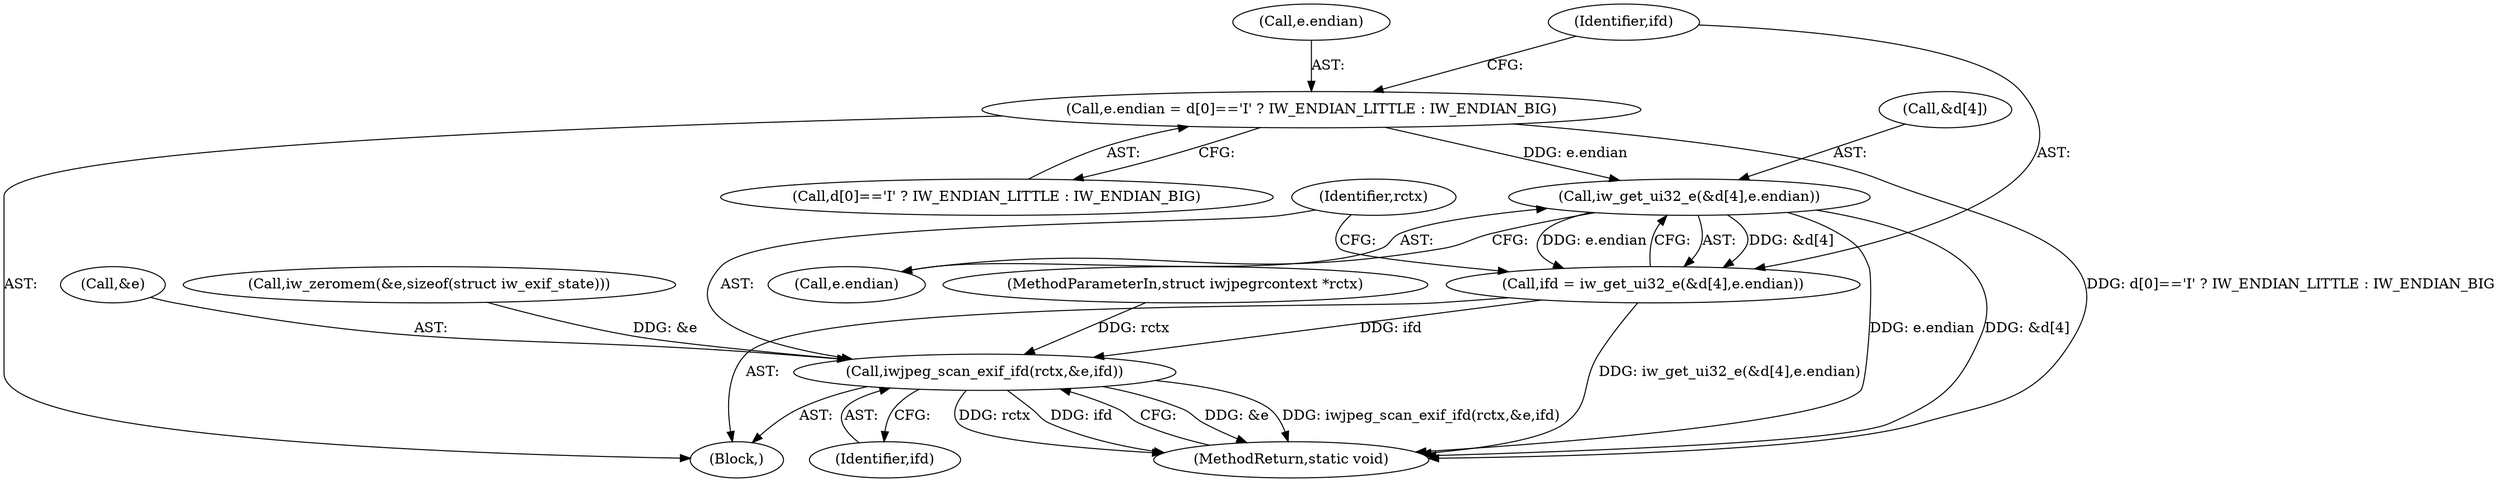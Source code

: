 digraph "0_imageworsener_b45cb1b665a14b0175b9cb1502ef7168e1fe0d5d_1@array" {
"1000141" [label="(Call,iw_get_ui32_e(&d[4],e.endian))"];
"1000127" [label="(Call,e.endian = d[0]=='I' ? IW_ENDIAN_LITTLE : IW_ENDIAN_BIG)"];
"1000139" [label="(Call,ifd = iw_get_ui32_e(&d[4],e.endian))"];
"1000149" [label="(Call,iwjpeg_scan_exif_ifd(rctx,&e,ifd))"];
"1000150" [label="(Identifier,rctx)"];
"1000127" [label="(Call,e.endian = d[0]=='I' ? IW_ENDIAN_LITTLE : IW_ENDIAN_BIG)"];
"1000101" [label="(MethodParameterIn,struct iwjpegrcontext *rctx)"];
"1000131" [label="(Call,d[0]=='I' ? IW_ENDIAN_LITTLE : IW_ENDIAN_BIG)"];
"1000141" [label="(Call,iw_get_ui32_e(&d[4],e.endian))"];
"1000149" [label="(Call,iwjpeg_scan_exif_ifd(rctx,&e,ifd))"];
"1000154" [label="(MethodReturn,static void)"];
"1000140" [label="(Identifier,ifd)"];
"1000151" [label="(Call,&e)"];
"1000104" [label="(Block,)"];
"1000146" [label="(Call,e.endian)"];
"1000142" [label="(Call,&d[4])"];
"1000153" [label="(Identifier,ifd)"];
"1000112" [label="(Call,iw_zeromem(&e,sizeof(struct iw_exif_state)))"];
"1000139" [label="(Call,ifd = iw_get_ui32_e(&d[4],e.endian))"];
"1000128" [label="(Call,e.endian)"];
"1000141" -> "1000139"  [label="AST: "];
"1000141" -> "1000146"  [label="CFG: "];
"1000142" -> "1000141"  [label="AST: "];
"1000146" -> "1000141"  [label="AST: "];
"1000139" -> "1000141"  [label="CFG: "];
"1000141" -> "1000154"  [label="DDG: &d[4]"];
"1000141" -> "1000154"  [label="DDG: e.endian"];
"1000141" -> "1000139"  [label="DDG: &d[4]"];
"1000141" -> "1000139"  [label="DDG: e.endian"];
"1000127" -> "1000141"  [label="DDG: e.endian"];
"1000127" -> "1000104"  [label="AST: "];
"1000127" -> "1000131"  [label="CFG: "];
"1000128" -> "1000127"  [label="AST: "];
"1000131" -> "1000127"  [label="AST: "];
"1000140" -> "1000127"  [label="CFG: "];
"1000127" -> "1000154"  [label="DDG: d[0]=='I' ? IW_ENDIAN_LITTLE : IW_ENDIAN_BIG"];
"1000139" -> "1000104"  [label="AST: "];
"1000140" -> "1000139"  [label="AST: "];
"1000150" -> "1000139"  [label="CFG: "];
"1000139" -> "1000154"  [label="DDG: iw_get_ui32_e(&d[4],e.endian)"];
"1000139" -> "1000149"  [label="DDG: ifd"];
"1000149" -> "1000104"  [label="AST: "];
"1000149" -> "1000153"  [label="CFG: "];
"1000150" -> "1000149"  [label="AST: "];
"1000151" -> "1000149"  [label="AST: "];
"1000153" -> "1000149"  [label="AST: "];
"1000154" -> "1000149"  [label="CFG: "];
"1000149" -> "1000154"  [label="DDG: &e"];
"1000149" -> "1000154"  [label="DDG: iwjpeg_scan_exif_ifd(rctx,&e,ifd)"];
"1000149" -> "1000154"  [label="DDG: rctx"];
"1000149" -> "1000154"  [label="DDG: ifd"];
"1000101" -> "1000149"  [label="DDG: rctx"];
"1000112" -> "1000149"  [label="DDG: &e"];
}

